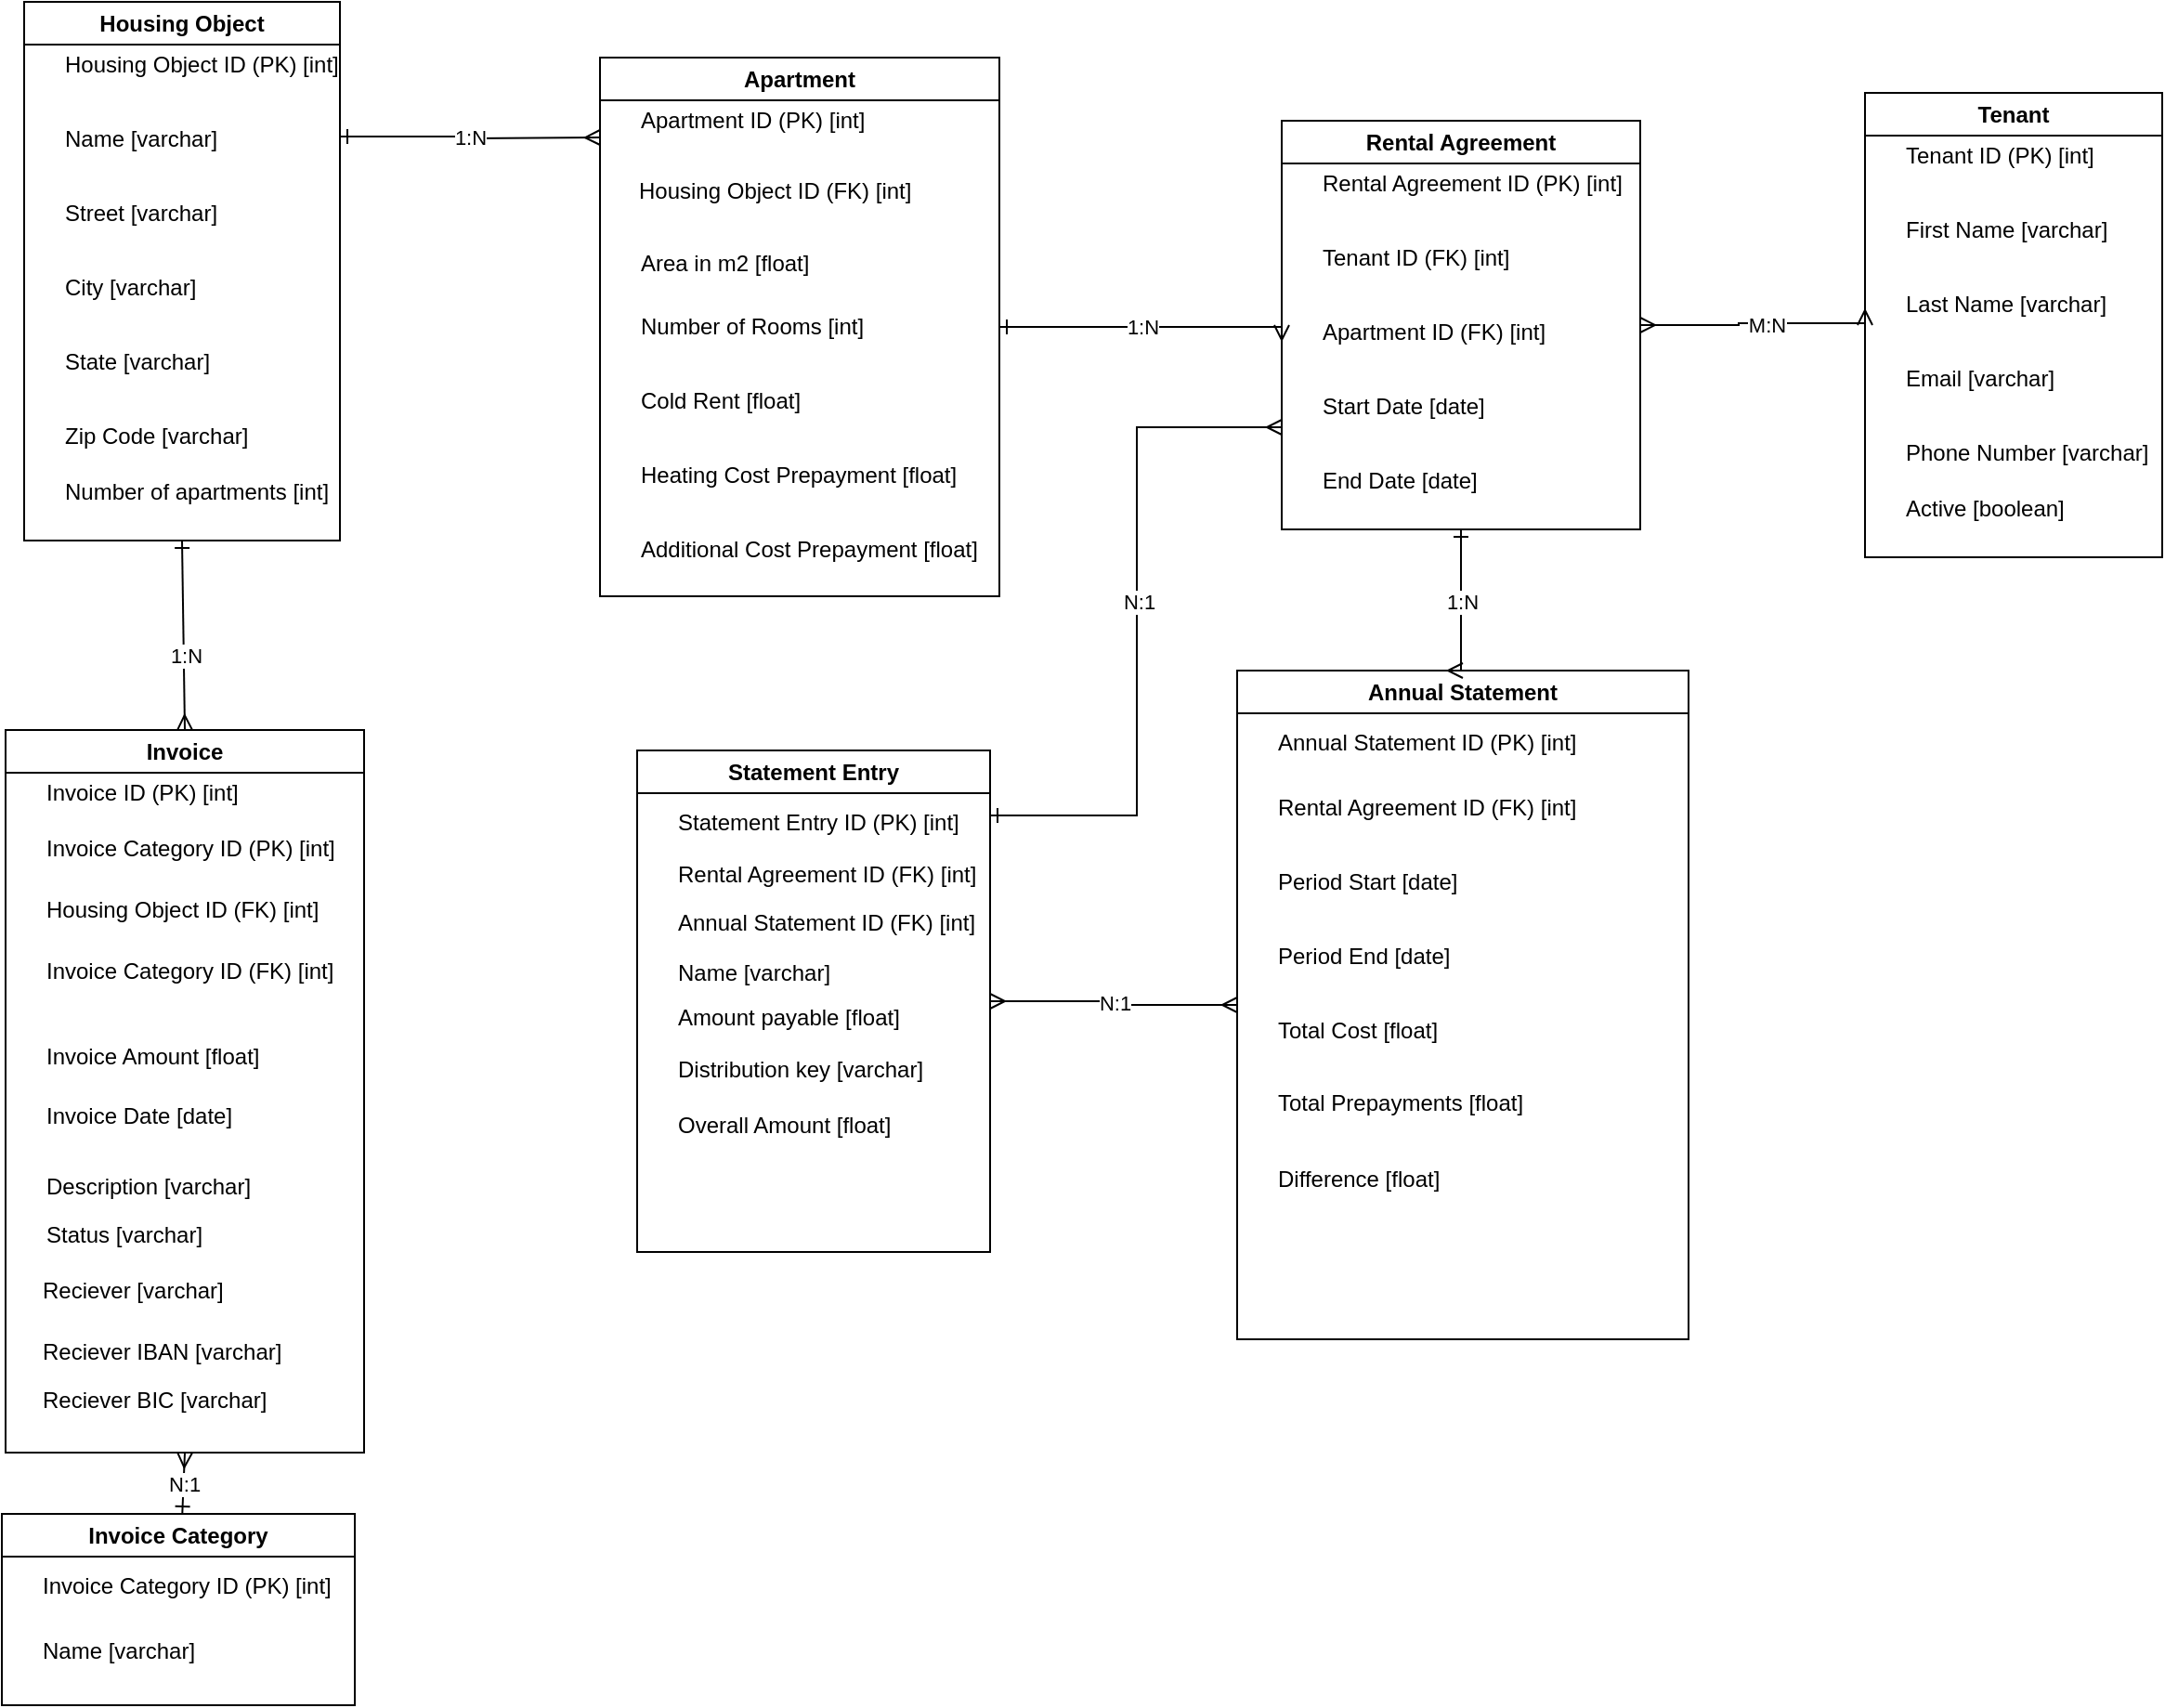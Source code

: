 <mxfile>
    <diagram name="ER Model Tenant Management" id="0">
        <mxGraphModel dx="1386" dy="1945" grid="0" gridSize="10" guides="1" tooltips="1" connect="1" arrows="1" fold="1" page="1" pageScale="1" pageWidth="827" pageHeight="1169" math="0" shadow="0">
            <root>
                <mxCell id="0"/>
                <mxCell id="1" parent="0"/>
                <mxCell id="Tenant" value="Tenant" style="swimlane;whiteSpace=wrap;html=1;" parent="1" vertex="1">
                    <mxGeometry x="1141" y="-271" width="160" height="250" as="geometry"/>
                </mxCell>
                <mxCell id="TenantID" value="Tenant ID (PK) [int]" style="text" parent="Tenant" vertex="1">
                    <mxGeometry x="20" y="20" width="120" height="30" as="geometry"/>
                </mxCell>
                <mxCell id="FirstName" value="First Name [varchar]" style="text" parent="Tenant" vertex="1">
                    <mxGeometry x="20" y="60" width="120" height="30" as="geometry"/>
                </mxCell>
                <mxCell id="LastName" value="Last Name [varchar]" style="text" parent="Tenant" vertex="1">
                    <mxGeometry x="20" y="100" width="120" height="30" as="geometry"/>
                </mxCell>
                <mxCell id="Email" value="Email [varchar]" style="text" parent="Tenant" vertex="1">
                    <mxGeometry x="20" y="140" width="120" height="30" as="geometry"/>
                </mxCell>
                <mxCell id="PhoneNumber" value="Phone Number [varchar]" style="text" parent="Tenant" vertex="1">
                    <mxGeometry x="20" y="180" width="120" height="30" as="geometry"/>
                </mxCell>
                <mxCell id="Active" value="Active [boolean]" style="text" parent="Tenant" vertex="1">
                    <mxGeometry x="20" y="210" width="120" height="30" as="geometry"/>
                </mxCell>
                <mxCell id="Object" value="Housing Object" style="swimlane;whiteSpace=wrap;html=1;" parent="1" vertex="1">
                    <mxGeometry x="150" y="-320" width="170" height="290" as="geometry"/>
                </mxCell>
                <mxCell id="ObjectID" value="Housing Object ID (PK) [int]" style="text" parent="Object" vertex="1">
                    <mxGeometry x="20" y="20" width="120" height="30" as="geometry"/>
                </mxCell>
                <mxCell id="ObjectName" value="Name [varchar]" style="text" parent="Object" vertex="1">
                    <mxGeometry x="20" y="60" width="120" height="30" as="geometry"/>
                </mxCell>
                <mxCell id="Street" value="Street [varchar]" style="text" parent="Object" vertex="1">
                    <mxGeometry x="20" y="100" width="120" height="30" as="geometry"/>
                </mxCell>
                <mxCell id="City" value="City [varchar]" style="text" parent="Object" vertex="1">
                    <mxGeometry x="20" y="140" width="120" height="30" as="geometry"/>
                </mxCell>
                <mxCell id="State" value="State [varchar]" style="text" parent="Object" vertex="1">
                    <mxGeometry x="20" y="180" width="120" height="30" as="geometry"/>
                </mxCell>
                <mxCell id="ZipCode" value="Zip Code [varchar]" style="text" parent="Object" vertex="1">
                    <mxGeometry x="20" y="220" width="120" height="30" as="geometry"/>
                </mxCell>
                <mxCell id="2" value="Number of apartments [int]" style="text" parent="Object" vertex="1">
                    <mxGeometry x="20" y="250" width="120" height="30" as="geometry"/>
                </mxCell>
                <mxCell id="Apartment" value="Apartment" style="swimlane;whiteSpace=wrap;html=1;" parent="1" vertex="1">
                    <mxGeometry x="460" y="-290" width="215" height="290" as="geometry"/>
                </mxCell>
                <mxCell id="ApartmentID" value="Apartment ID (PK) [int]" style="text" parent="Apartment" vertex="1">
                    <mxGeometry x="20" y="20" width="120" height="30" as="geometry"/>
                </mxCell>
                <mxCell id="LivingSpace" value="Area in m2 [float]" style="text" parent="Apartment" vertex="1">
                    <mxGeometry x="20" y="97" width="120" height="30" as="geometry"/>
                </mxCell>
                <mxCell id="NumberOfRooms" value="Number of Rooms [int]" style="text" parent="Apartment" vertex="1">
                    <mxGeometry x="20" y="131" width="120" height="30" as="geometry"/>
                </mxCell>
                <mxCell id="ColdRent" value="Cold Rent [float]" style="text" parent="Apartment" vertex="1">
                    <mxGeometry x="20" y="171" width="120" height="30" as="geometry"/>
                </mxCell>
                <mxCell id="HeatingCostAdvance" value="Heating Cost Prepayment [float]" style="text" parent="Apartment" vertex="1">
                    <mxGeometry x="20" y="211" width="120" height="30" as="geometry"/>
                </mxCell>
                <mxCell id="AdditionalCostAdvance" value="Additional Cost Prepayment [float]" style="text" parent="Apartment" vertex="1">
                    <mxGeometry x="20" y="251" width="120" height="30" as="geometry"/>
                </mxCell>
                <mxCell id="5" value="Housing Object ID (FK) [int]" style="text" parent="Apartment" vertex="1">
                    <mxGeometry x="19" y="58" width="120" height="30" as="geometry"/>
                </mxCell>
                <mxCell id="RentalAgreement" value="Rental Agreement" style="swimlane;whiteSpace=wrap;html=1;" parent="1" vertex="1">
                    <mxGeometry x="827" y="-256" width="193" height="220" as="geometry"/>
                </mxCell>
                <mxCell id="RentalAgreementID" value="Rental Agreement ID (PK) [int]" style="text" parent="RentalAgreement" vertex="1">
                    <mxGeometry x="20" y="20" width="120" height="30" as="geometry"/>
                </mxCell>
                <mxCell id="TenantID_FK" value="Tenant ID (FK) [int]" style="text" parent="RentalAgreement" vertex="1">
                    <mxGeometry x="20" y="60" width="120" height="30" as="geometry"/>
                </mxCell>
                <mxCell id="ApartmentID_FK" value="Apartment ID (FK) [int]" style="text" parent="RentalAgreement" vertex="1">
                    <mxGeometry x="20" y="100" width="120" height="30" as="geometry"/>
                </mxCell>
                <mxCell id="StartDate" value="Start Date [date]" style="text" parent="RentalAgreement" vertex="1">
                    <mxGeometry x="20" y="140" width="120" height="30" as="geometry"/>
                </mxCell>
                <mxCell id="EndDate" value="End Date [date]" style="text" parent="RentalAgreement" vertex="1">
                    <mxGeometry x="20" y="180" width="120" height="30" as="geometry"/>
                </mxCell>
                <mxCell id="Invoice" value="Invoice" style="swimlane;whiteSpace=wrap;html=1;" parent="1" vertex="1">
                    <mxGeometry x="140" y="72" width="193" height="389" as="geometry"/>
                </mxCell>
                <mxCell id="InvoiceID" value="Invoice ID (PK) [int]" style="text" parent="Invoice" vertex="1">
                    <mxGeometry x="20" y="20" width="120" height="30" as="geometry"/>
                </mxCell>
                <mxCell id="InvoiceDate" value="Invoice Date [date]" style="text" parent="Invoice" vertex="1">
                    <mxGeometry x="20" y="194" width="120" height="30" as="geometry"/>
                </mxCell>
                <mxCell id="InvoiceAmount" value="Invoice Amount [float]" style="text" parent="Invoice" vertex="1">
                    <mxGeometry x="20" y="162" width="120" height="30" as="geometry"/>
                </mxCell>
                <mxCell id="4" value="Invoice Category ID (FK) [int]" style="text" parent="Invoice" vertex="1">
                    <mxGeometry x="20" y="116" width="120" height="30" as="geometry"/>
                </mxCell>
                <mxCell id="6" value="Housing Object ID (FK) [int]" style="text" parent="Invoice" vertex="1">
                    <mxGeometry x="20" y="83" width="120" height="30" as="geometry"/>
                </mxCell>
                <mxCell id="15" value="Invoice Category ID (PK) [int]" style="text" parent="Invoice" vertex="1">
                    <mxGeometry x="20" y="50" width="120" height="30" as="geometry"/>
                </mxCell>
                <mxCell id="18" value="Description [varchar]" style="text" parent="Invoice" vertex="1">
                    <mxGeometry x="20" y="232" width="120" height="30" as="geometry"/>
                </mxCell>
                <mxCell id="30" value="Status [varchar]" style="text" parent="Invoice" vertex="1">
                    <mxGeometry x="20" y="258" width="120" height="30" as="geometry"/>
                </mxCell>
                <mxCell id="34" value="Reciever [varchar]" style="text" vertex="1" parent="Invoice">
                    <mxGeometry x="18" y="288" width="120" height="30" as="geometry"/>
                </mxCell>
                <mxCell id="35" value="Reciever IBAN [varchar]" style="text" vertex="1" parent="Invoice">
                    <mxGeometry x="18" y="321" width="120" height="30" as="geometry"/>
                </mxCell>
                <mxCell id="36" value="Reciever BIC [varchar]" style="text" vertex="1" parent="Invoice">
                    <mxGeometry x="18" y="347" width="120" height="30" as="geometry"/>
                </mxCell>
                <mxCell id="Billing" value="Annual Statement" style="swimlane;whiteSpace=wrap;html=1;" parent="1" vertex="1">
                    <mxGeometry x="803" y="40" width="243" height="360" as="geometry"/>
                </mxCell>
                <mxCell id="BillingID" value="Annual Statement ID (PK) [int]" style="text" parent="Billing" vertex="1">
                    <mxGeometry x="20" y="25" width="120" height="30" as="geometry"/>
                </mxCell>
                <mxCell id="BillingFK" value="Rental Agreement ID (FK) [int]" style="text" parent="Billing" vertex="1">
                    <mxGeometry x="20" y="60" width="120" height="30" as="geometry"/>
                </mxCell>
                <mxCell id="PeriodStart" value="Period Start [date]" style="text" parent="Billing" vertex="1">
                    <mxGeometry x="20" y="100" width="120" height="30" as="geometry"/>
                </mxCell>
                <mxCell id="PeriodEnd" value="Period End [date]" style="text" parent="Billing" vertex="1">
                    <mxGeometry x="20" y="140" width="120" height="30" as="geometry"/>
                </mxCell>
                <mxCell id="TotalCost" value="Total Cost [float]" style="text" parent="Billing" vertex="1">
                    <mxGeometry x="20" y="180" width="120" height="30" as="geometry"/>
                </mxCell>
                <mxCell id="AdditionalPayment" value="Total Prepayments [float]" style="text" parent="Billing" vertex="1">
                    <mxGeometry x="20" y="219" width="120" height="30" as="geometry"/>
                </mxCell>
                <mxCell id="Refund" value="Difference [float]" style="text" parent="Billing" vertex="1">
                    <mxGeometry x="20" y="260" width="120" height="30" as="geometry"/>
                </mxCell>
                <mxCell id="rel1" value="M:N" style="edgeStyle=orthogonalEdgeStyle;rounded=0;orthogonalLoop=1;jettySize=auto;html=1;startArrow=ERmany;startFill=0;endArrow=ERmany;endFill=0;entryX=1;entryY=0.5;entryDx=0;entryDy=0;exitX=0;exitY=0.5;exitDx=0;exitDy=0;" parent="1" source="Tenant" target="RentalAgreement" edge="1">
                    <mxGeometry x="-0.124" y="1" relative="1" as="geometry">
                        <mxPoint x="310" y="90" as="sourcePoint"/>
                        <mxPoint x="794" y="-34" as="targetPoint"/>
                        <Array as="points">
                            <mxPoint x="1141" y="-147"/>
                            <mxPoint x="1073" y="-147"/>
                            <mxPoint x="1073" y="-146"/>
                        </Array>
                        <mxPoint as="offset"/>
                    </mxGeometry>
                </mxCell>
                <mxCell id="rel2" value="1:N" style="edgeStyle=orthogonalEdgeStyle;rounded=0;orthogonalLoop=1;jettySize=auto;html=1;entryX=0;entryY=0.5;entryDx=0;entryDy=0;exitX=1;exitY=0.5;exitDx=0;exitDy=0;startArrow=ERone;startFill=0;endArrow=ERmany;endFill=0;" parent="1" source="Apartment" target="RentalAgreement" edge="1">
                    <mxGeometry relative="1" as="geometry">
                        <mxPoint x="650" y="-180" as="sourcePoint"/>
                        <mxPoint x="820" y="-180" as="targetPoint"/>
                        <Array as="points">
                            <mxPoint x="827" y="-145"/>
                        </Array>
                    </mxGeometry>
                </mxCell>
                <mxCell id="rel3" value="1:N" style="edgeStyle=orthogonalEdgeStyle;rounded=0;orthogonalLoop=1;jettySize=auto;html=1;exitX=0.5;exitY=1;exitDx=0;exitDy=0;startArrow=ERone;startFill=0;endArrow=ERmany;endFill=0;entryX=0.5;entryY=0;entryDx=0;entryDy=0;" parent="1" source="RentalAgreement" target="Billing" edge="1">
                    <mxGeometry relative="1" as="geometry">
                        <mxPoint x="910" y="-40" as="sourcePoint"/>
                        <mxPoint x="910" y="50" as="targetPoint"/>
                        <Array as="points">
                            <mxPoint x="924" y="40"/>
                        </Array>
                    </mxGeometry>
                </mxCell>
                <mxCell id="rel7" value="1:N" style="edgeStyle=orthogonalEdgeStyle;rounded=0;orthogonalLoop=1;jettySize=auto;html=1;exitX=1;exitY=0.25;exitDx=0;exitDy=0;startArrow=ERone;startFill=0;endArrow=ERmany;endFill=0;" parent="1" source="Object" edge="1">
                    <mxGeometry relative="1" as="geometry">
                        <mxPoint x="300" y="-180" as="sourcePoint"/>
                        <mxPoint x="460" y="-247" as="targetPoint"/>
                    </mxGeometry>
                </mxCell>
                <mxCell id="17" value="N:1" style="edgeStyle=orthogonalEdgeStyle;html=1;exitX=1;exitY=0.5;exitDx=0;exitDy=0;entryX=0;entryY=0.5;entryDx=0;entryDy=0;startArrow=ERmany;startFill=0;endArrow=ERmany;endFill=0;rounded=0;" parent="1" source="AdditionalCostPosition" target="Billing" edge="1">
                    <mxGeometry relative="1" as="geometry"/>
                </mxCell>
                <mxCell id="26" style="edgeStyle=orthogonalEdgeStyle;html=1;entryX=0;entryY=0.75;entryDx=0;entryDy=0;startArrow=ERone;startFill=0;endArrow=ERmany;endFill=0;rounded=0;" parent="1" source="AdditionalCostPosition" target="RentalAgreement" edge="1">
                    <mxGeometry relative="1" as="geometry">
                        <Array as="points">
                            <mxPoint x="749" y="118"/>
                            <mxPoint x="749" y="-91"/>
                        </Array>
                    </mxGeometry>
                </mxCell>
                <mxCell id="33" value="N:1" style="edgeLabel;html=1;align=center;verticalAlign=middle;resizable=0;points=[];" parent="26" vertex="1" connectable="0">
                    <mxGeometry x="0.059" y="-1" relative="1" as="geometry">
                        <mxPoint as="offset"/>
                    </mxGeometry>
                </mxCell>
                <mxCell id="AdditionalCostPosition" value="Statement Entry" style="swimlane;whiteSpace=wrap;html=1;" parent="1" vertex="1">
                    <mxGeometry x="480" y="83" width="190" height="270" as="geometry"/>
                </mxCell>
                <mxCell id="PositionID" value="Statement Entry ID (PK) [int]" style="text" parent="AdditionalCostPosition" vertex="1">
                    <mxGeometry x="20" y="25" width="120" height="30" as="geometry"/>
                </mxCell>
                <mxCell id="Name" value="Name [varchar]" style="text" parent="AdditionalCostPosition" vertex="1">
                    <mxGeometry x="20" y="106" width="120" height="30" as="geometry"/>
                </mxCell>
                <mxCell id="Unit" value="Overall Amount [float]" style="text" parent="AdditionalCostPosition" vertex="1">
                    <mxGeometry x="20" y="188" width="120" height="30" as="geometry"/>
                </mxCell>
                <mxCell id="25" value="Rental Agreement ID (FK) [int]" style="text" parent="AdditionalCostPosition" vertex="1">
                    <mxGeometry x="20" y="53" width="120" height="30" as="geometry"/>
                </mxCell>
                <mxCell id="27" value="Annual Statement ID (FK) [int]" style="text" parent="AdditionalCostPosition" vertex="1">
                    <mxGeometry x="20" y="79" width="120" height="30" as="geometry"/>
                </mxCell>
                <mxCell id="28" value="Amount payable [float]" style="text" parent="AdditionalCostPosition" vertex="1">
                    <mxGeometry x="20" y="130" width="120" height="30" as="geometry"/>
                </mxCell>
                <mxCell id="29" value="Distribution key [varchar]" style="text" parent="AdditionalCostPosition" vertex="1">
                    <mxGeometry x="20" y="158" width="120" height="30" as="geometry"/>
                </mxCell>
                <mxCell id="7" style="edgeStyle=none;html=1;entryX=0.5;entryY=0;entryDx=0;entryDy=0;startArrow=ERone;startFill=0;endArrow=ERmany;endFill=0;exitX=0.5;exitY=1;exitDx=0;exitDy=0;" parent="1" source="Object" target="Invoice" edge="1">
                    <mxGeometry relative="1" as="geometry"/>
                </mxCell>
                <mxCell id="8" value="1:N" style="edgeLabel;html=1;align=center;verticalAlign=middle;resizable=0;points=[];" parent="7" vertex="1" connectable="0">
                    <mxGeometry x="0.203" y="1" relative="1" as="geometry">
                        <mxPoint as="offset"/>
                    </mxGeometry>
                </mxCell>
                <mxCell id="24" value="N:1" style="edgeStyle=none;html=1;entryX=0.5;entryY=1;entryDx=0;entryDy=0;endArrow=ERmany;endFill=0;startArrow=ERone;startFill=0;" parent="1" source="19" target="Invoice" edge="1">
                    <mxGeometry relative="1" as="geometry"/>
                </mxCell>
                <mxCell id="19" value="Invoice Category" style="swimlane;whiteSpace=wrap;html=1;" parent="1" vertex="1">
                    <mxGeometry x="138" y="494" width="190" height="103" as="geometry"/>
                </mxCell>
                <mxCell id="20" value="Invoice Category ID (PK) [int]" style="text" parent="19" vertex="1">
                    <mxGeometry x="20" y="25" width="120" height="30" as="geometry"/>
                </mxCell>
                <mxCell id="21" value="Name [varchar]" style="text" parent="19" vertex="1">
                    <mxGeometry x="20" y="60" width="120" height="30" as="geometry"/>
                </mxCell>
            </root>
        </mxGraphModel>
    </diagram>
</mxfile>